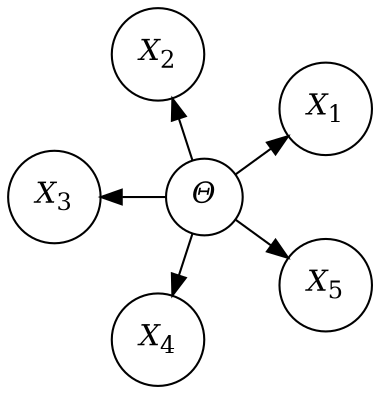 digraph {
  graph [layout=twopi]
  node [shape=circle]

  Θ [label=<<i>Θ</i>>]
  X1 [label=<<i>X</i><sub>1</sub>>]
  X2 [label=<<i>X</i><sub>2</sub>>]
  X3 [label=<<i>X</i><sub>3</sub>>]
  X4 [label=<<i>X</i><sub>4</sub>>]
  X5 [label=<<i>X</i><sub>5</sub>>]

  Θ -> X1
  Θ -> X2
  Θ -> X3
  Θ -> X4
  Θ -> X5
}
